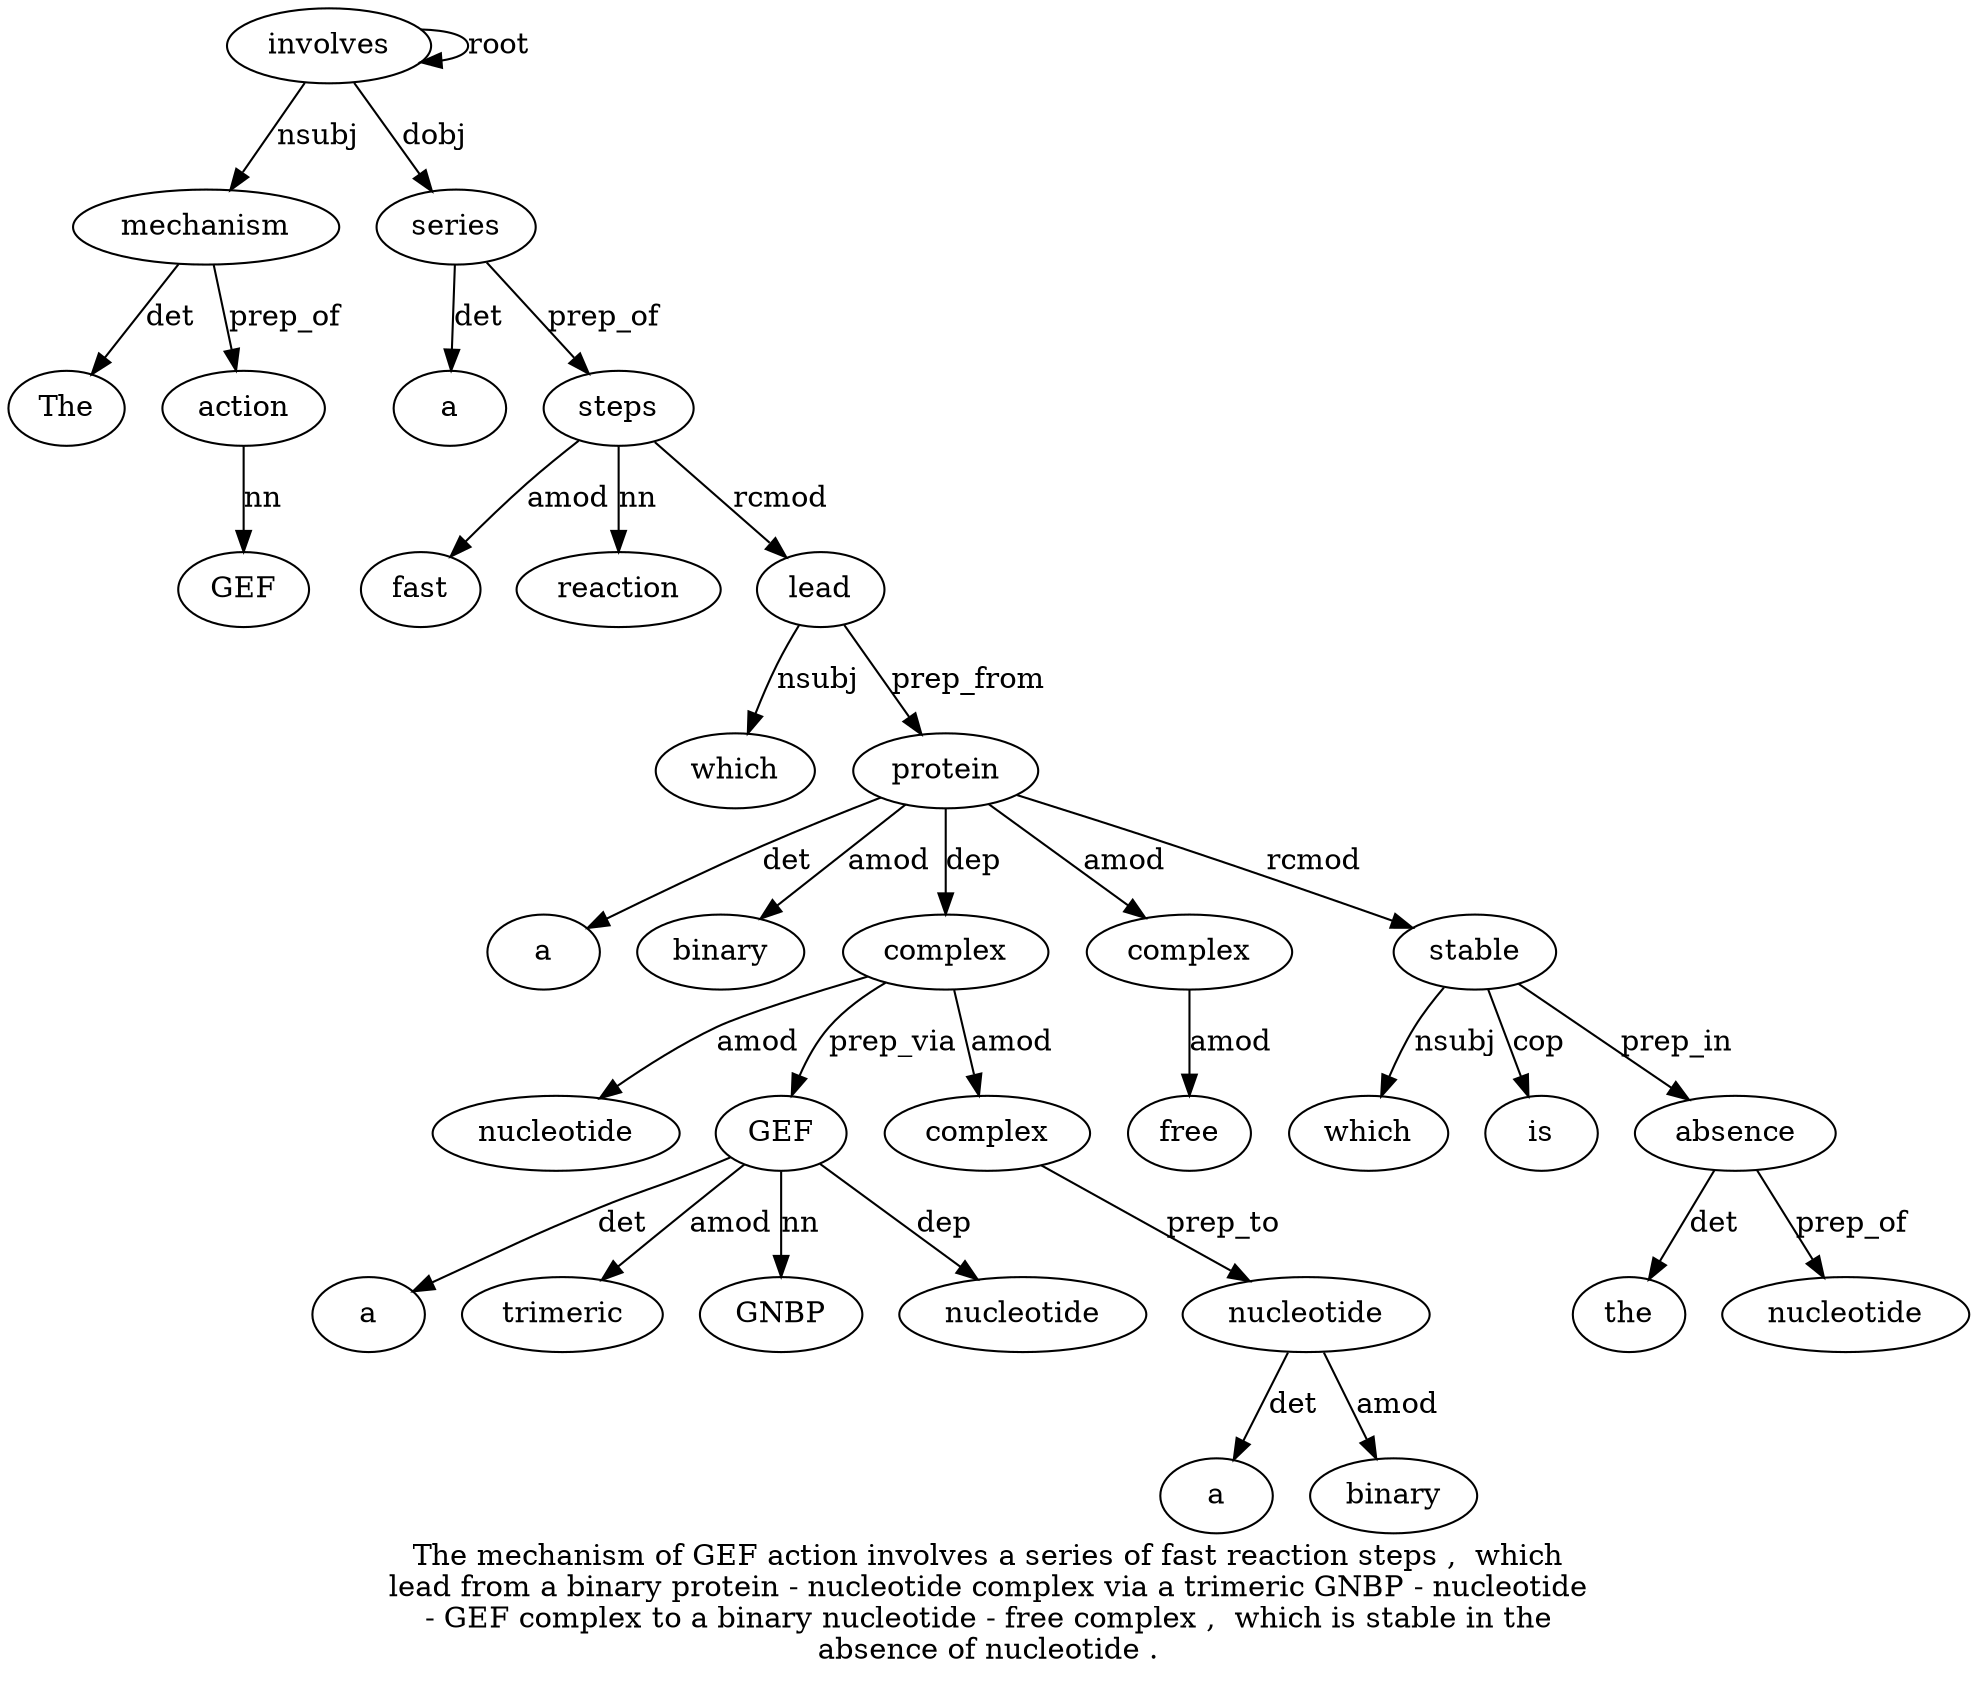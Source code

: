 digraph "The mechanism of GEF action involves a series of fast reaction steps ,  which lead from a binary protein - nucleotide complex via a trimeric GNBP - nucleotide - GEF complex to a binary nucleotide - free complex ,  which is stable in the absence of nucleotide ." {
label="The mechanism of GEF action involves a series of fast reaction steps ,  which
lead from a binary protein - nucleotide complex via a trimeric GNBP - nucleotide
- GEF complex to a binary nucleotide - free complex ,  which is stable in the
absence of nucleotide .";
mechanism2 [style=filled, fillcolor=white, label=mechanism];
The1 [style=filled, fillcolor=white, label=The];
mechanism2 -> The1  [label=det];
involves6 [style=filled, fillcolor=white, label=involves];
involves6 -> mechanism2  [label=nsubj];
action5 [style=filled, fillcolor=white, label=action];
GEF4 [style=filled, fillcolor=white, label=GEF];
action5 -> GEF4  [label=nn];
mechanism2 -> action5  [label=prep_of];
involves6 -> involves6  [label=root];
series8 [style=filled, fillcolor=white, label=series];
a7 [style=filled, fillcolor=white, label=a];
series8 -> a7  [label=det];
involves6 -> series8  [label=dobj];
steps12 [style=filled, fillcolor=white, label=steps];
fast10 [style=filled, fillcolor=white, label=fast];
steps12 -> fast10  [label=amod];
reaction11 [style=filled, fillcolor=white, label=reaction];
steps12 -> reaction11  [label=nn];
series8 -> steps12  [label=prep_of];
lead15 [style=filled, fillcolor=white, label=lead];
which14 [style=filled, fillcolor=white, label=which];
lead15 -> which14  [label=nsubj];
steps12 -> lead15  [label=rcmod];
protein19 [style=filled, fillcolor=white, label=protein];
a17 [style=filled, fillcolor=white, label=a];
protein19 -> a17  [label=det];
binary18 [style=filled, fillcolor=white, label=binary];
protein19 -> binary18  [label=amod];
lead15 -> protein19  [label=prep_from];
complex22 [style=filled, fillcolor=white, label=complex];
nucleotide21 [style=filled, fillcolor=white, label=nucleotide];
complex22 -> nucleotide21  [label=amod];
protein19 -> complex22  [label=dep];
GEF30 [style=filled, fillcolor=white, label=GEF];
a24 [style=filled, fillcolor=white, label=a];
GEF30 -> a24  [label=det];
trimeric25 [style=filled, fillcolor=white, label=trimeric];
GEF30 -> trimeric25  [label=amod];
GNBP26 [style=filled, fillcolor=white, label=GNBP];
GEF30 -> GNBP26  [label=nn];
nucleotide28 [style=filled, fillcolor=white, label=nucleotide];
GEF30 -> nucleotide28  [label=dep];
complex22 -> GEF30  [label=prep_via];
complex31 [style=filled, fillcolor=white, label=complex];
complex22 -> complex31  [label=amod];
nucleotide35 [style=filled, fillcolor=white, label=nucleotide];
a33 [style=filled, fillcolor=white, label=a];
nucleotide35 -> a33  [label=det];
binary34 [style=filled, fillcolor=white, label=binary];
nucleotide35 -> binary34  [label=amod];
complex31 -> nucleotide35  [label=prep_to];
complex38 [style=filled, fillcolor=white, label=complex];
free37 [style=filled, fillcolor=white, label=free];
complex38 -> free37  [label=amod];
protein19 -> complex38  [label=amod];
stable42 [style=filled, fillcolor=white, label=stable];
which40 [style=filled, fillcolor=white, label=which];
stable42 -> which40  [label=nsubj];
is41 [style=filled, fillcolor=white, label=is];
stable42 -> is41  [label=cop];
protein19 -> stable42  [label=rcmod];
absence45 [style=filled, fillcolor=white, label=absence];
the44 [style=filled, fillcolor=white, label=the];
absence45 -> the44  [label=det];
stable42 -> absence45  [label=prep_in];
nucleotide47 [style=filled, fillcolor=white, label=nucleotide];
absence45 -> nucleotide47  [label=prep_of];
}
